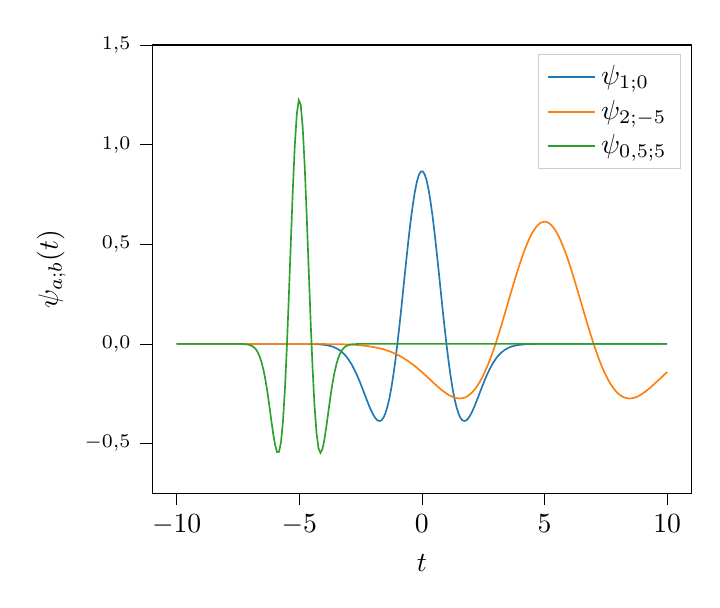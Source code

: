% This file was created with tikzplotlib v0.10.1.
\begin{tikzpicture}

\definecolor{darkgray176}{RGB}{176,176,176}
\definecolor{darkorange25512714}{RGB}{255,127,14}
\definecolor{forestgreen4416044}{RGB}{44,160,44}
\definecolor{lightgray204}{RGB}{204,204,204}
\definecolor{steelblue31119180}{RGB}{31,119,180}

\begin{axis}[
legend cell align={left},
legend style={fill opacity=0.8, draw opacity=1, text opacity=1, draw=lightgray204},
tick align=outside,
tick pos=left,
x grid style={darkgray176},
xlabel={\(\displaystyle t\)},
xmin=-11, xmax=11,
xtick style={color=black},
y grid style={darkgray176},
ylabel={\(\displaystyle \psi_{a;b}(t)\)},
ymin=-0.75, ymax=1.5,
ytick style={color=black},
y tick label style={
    font=\scriptsize,
    /pgf/number format/.cd,
    use comma,
    fixed,
    fixed zerofill,
    precision=1,
    scaled ticks=false,
    /tikz/.cd
  },
]
\addplot [semithick, steelblue31119180]
table {%
-10 -1.656e-20
-9.92 -3.626e-20
-9.839 -7.888e-20
-9.759 -1.704e-19
-9.679 -3.659e-19
-9.598 -7.803e-19
-9.518 -1.653e-18
-9.438 -3.479e-18
-9.357 -7.274e-18
-9.277 -1.511e-17
-9.197 -3.117e-17
-9.116 -6.39e-17
-9.036 -1.301e-16
-8.956 -2.632e-16
-8.876 -5.289e-16
-8.795 -1.056e-15
-8.715 -2.094e-15
-8.635 -4.124e-15
-8.554 -8.07e-15
-8.474 -1.569e-14
-8.394 -3.03e-14
-8.313 -5.812e-14
-8.233 -1.107e-13
-8.153 -2.096e-13
-8.072 -3.942e-13
-7.992 -7.364e-13
-7.912 -1.366e-12
-7.831 -2.519e-12
-7.751 -4.611e-12
-7.671 -8.387e-12
-7.59 -1.515e-11
-7.51 -2.719e-11
-7.43 -4.847e-11
-7.349 -8.583e-11
-7.269 -1.51e-10
-7.189 -2.638e-10
-7.108 -4.578e-10
-7.028 -7.891e-10
-6.948 -1.351e-09
-6.867 -2.298e-09
-6.787 -3.882e-09
-6.707 -6.514e-09
-6.627 -1.086e-08
-6.546 -1.797e-08
-6.466 -2.955e-08
-6.386 -4.826e-08
-6.305 -7.828e-08
-6.225 -1.261e-07
-6.145 -2.018e-07
-6.064 -3.207e-07
-5.984 -5.062e-07
-5.904 -7.936e-07
-5.823 -1.236e-06
-5.743 -1.911e-06
-5.663 -2.934e-06
-5.582 -4.475e-06
-5.502 -6.779e-06
-5.422 -1.02e-05
-5.341 -1.523e-05
-5.261 -2.26e-05
-5.181 -3.329e-05
-5.1 -4.869e-05
-5.02 -7.074e-05
-4.94 -0.0
-4.859 -0.0
-4.779 -0.0
-4.699 -0.0
-4.618 -0.0
-4.538 -0.001
-4.458 -0.001
-4.378 -0.001
-4.297 -0.001
-4.217 -0.002
-4.137 -0.003
-4.056 -0.004
-3.976 -0.005
-3.896 -0.006
-3.815 -0.008
-3.735 -0.011
-3.655 -0.013
-3.574 -0.017
-3.494 -0.022
-3.414 -0.027
-3.333 -0.034
-3.253 -0.042
-3.173 -0.051
-3.092 -0.062
-3.012 -0.075
-2.932 -0.09
-2.851 -0.106
-2.771 -0.125
-2.691 -0.145
-2.61 -0.167
-2.53 -0.191
-2.45 -0.216
-2.369 -0.242
-2.289 -0.268
-2.209 -0.293
-2.129 -0.318
-2.048 -0.34
-1.968 -0.359
-1.888 -0.374
-1.807 -0.384
-1.727 -0.387
-1.647 -0.383
-1.566 -0.37
-1.486 -0.347
-1.406 -0.315
-1.325 -0.273
-1.245 -0.22
-1.165 -0.157
-1.084 -0.085
-1.004 -0.004
-0.924 0.083
-0.843 0.175
-0.763 0.271
-0.683 0.367
-0.602 0.461
-0.522 0.551
-0.442 0.633
-0.361 0.706
-0.281 0.768
-0.201 0.816
-0.12 0.849
-0.04 0.865
0.04 0.865
0.12 0.849
0.201 0.816
0.281 0.768
0.361 0.706
0.442 0.633
0.522 0.551
0.602 0.461
0.683 0.367
0.763 0.271
0.843 0.175
0.924 0.083
1.004 -0.004
1.084 -0.085
1.165 -0.157
1.245 -0.22
1.325 -0.273
1.406 -0.315
1.486 -0.347
1.566 -0.37
1.647 -0.383
1.727 -0.387
1.807 -0.384
1.888 -0.374
1.968 -0.359
2.048 -0.34
2.129 -0.318
2.209 -0.293
2.289 -0.268
2.369 -0.242
2.45 -0.216
2.53 -0.191
2.61 -0.167
2.691 -0.145
2.771 -0.125
2.851 -0.106
2.932 -0.09
3.012 -0.075
3.092 -0.062
3.173 -0.051
3.253 -0.042
3.333 -0.034
3.414 -0.027
3.494 -0.022
3.574 -0.017
3.655 -0.013
3.735 -0.011
3.815 -0.008
3.896 -0.006
3.976 -0.005
4.056 -0.004
4.137 -0.003
4.217 -0.002
4.297 -0.001
4.378 -0.001
4.458 -0.001
4.538 -0.001
4.618 -0.0
4.699 -0.0
4.779 -0.0
4.859 -0.0
4.94 -0.0
5.02 -7.074e-05
5.1 -4.869e-05
5.181 -3.329e-05
5.261 -2.26e-05
5.341 -1.523e-05
5.422 -1.02e-05
5.502 -6.779e-06
5.582 -4.475e-06
5.663 -2.934e-06
5.743 -1.911e-06
5.823 -1.236e-06
5.904 -7.936e-07
5.984 -5.062e-07
6.064 -3.207e-07
6.145 -2.018e-07
6.225 -1.261e-07
6.305 -7.828e-08
6.386 -4.826e-08
6.466 -2.955e-08
6.546 -1.797e-08
6.627 -1.086e-08
6.707 -6.514e-09
6.787 -3.882e-09
6.867 -2.298e-09
6.948 -1.351e-09
7.028 -7.891e-10
7.108 -4.578e-10
7.189 -2.638e-10
7.269 -1.51e-10
7.349 -8.583e-11
7.43 -4.847e-11
7.51 -2.719e-11
7.59 -1.515e-11
7.671 -8.387e-12
7.751 -4.611e-12
7.831 -2.519e-12
7.912 -1.366e-12
7.992 -7.364e-13
8.072 -3.942e-13
8.153 -2.096e-13
8.233 -1.107e-13
8.313 -5.812e-14
8.394 -3.03e-14
8.474 -1.569e-14
8.554 -8.07e-15
8.635 -4.124e-15
8.715 -2.094e-15
8.795 -1.056e-15
8.876 -5.289e-16
8.956 -2.632e-16
9.036 -1.301e-16
9.116 -6.39e-17
9.197 -3.117e-17
9.277 -1.511e-17
9.357 -7.274e-18
9.438 -3.479e-18
9.518 -1.653e-18
9.598 -7.803e-19
9.679 -3.659e-19
9.759 -1.704e-19
9.839 -7.888e-20
9.92 -3.626e-20
10 -1.656e-20
};
\addlegendentry{$\psi_{1; 0}$}
\addplot [semithick, darkorange25512714]
table {%
-10 -2.068e-11
-9.92 -2.762e-11
-9.839 -3.683e-11
-9.759 -4.903e-11
-9.679 -6.516e-11
-9.598 -8.645e-11
-9.518 -1.145e-10
-9.438 -1.514e-10
-9.357 -1.999e-10
-9.277 -2.634e-10
-9.197 -3.466e-10
-9.116 -4.553e-10
-9.036 -5.97e-10
-8.956 -7.815e-10
-8.876 -1.021e-09
-8.795 -1.333e-09
-8.715 -1.736e-09
-8.635 -2.257e-09
-8.554 -2.93e-09
-8.474 -3.796e-09
-8.394 -4.911e-09
-8.313 -6.343e-09
-8.233 -8.179e-09
-8.153 -1.053e-08
-8.072 -1.353e-08
-7.992 -1.735e-08
-7.912 -2.222e-08
-7.831 -2.841e-08
-7.751 -3.627e-08
-7.671 -4.621e-08
-7.59 -5.877e-08
-7.51 -7.463e-08
-7.43 -9.461e-08
-7.349 -1.197e-07
-7.269 -1.513e-07
-7.189 -1.908e-07
-7.108 -2.402e-07
-7.028 -3.019e-07
-6.948 -3.788e-07
-6.867 -4.745e-07
-6.787 -5.933e-07
-6.707 -7.407e-07
-6.627 -9.23e-07
-6.546 -1.148e-06
-6.466 -1.426e-06
-6.386 -1.768e-06
-6.305 -2.188e-06
-6.225 -2.703e-06
-6.145 -3.334e-06
-6.064 -4.105e-06
-5.984 -5.046e-06
-5.904 -6.191e-06
-5.823 -7.584e-06
-5.743 -9.273e-06
-5.663 -1.132e-05
-5.582 -1.379e-05
-5.502 -1.678e-05
-5.422 -2.037e-05
-5.341 -2.469e-05
-5.261 -2.988e-05
-5.181 -3.609e-05
-5.1 -4.352e-05
-5.02 -5.238e-05
-4.94 -6.294e-05
-4.859 -7.55e-05
-4.779 -9.039e-05
-4.699 -0.0
-4.618 -0.0
-4.538 -0.0
-4.458 -0.0
-4.378 -0.0
-4.297 -0.0
-4.217 -0.0
-4.137 -0.0
-4.056 -0.0
-3.976 -0.0
-3.896 -0.001
-3.815 -0.001
-3.735 -0.001
-3.655 -0.001
-3.574 -0.001
-3.494 -0.001
-3.414 -0.001
-3.333 -0.002
-3.253 -0.002
-3.173 -0.002
-3.092 -0.003
-3.012 -0.003
-2.932 -0.003
-2.851 -0.004
-2.771 -0.005
-2.691 -0.005
-2.61 -0.006
-2.53 -0.007
-2.45 -0.008
-2.369 -0.009
-2.289 -0.01
-2.209 -0.011
-2.129 -0.013
-2.048 -0.014
-1.968 -0.016
-1.888 -0.018
-1.807 -0.02
-1.727 -0.022
-1.647 -0.025
-1.566 -0.027
-1.486 -0.03
-1.406 -0.034
-1.325 -0.037
-1.245 -0.041
-1.165 -0.045
-1.084 -0.05
-1.004 -0.054
-0.924 -0.059
-0.843 -0.065
-0.763 -0.07
-0.683 -0.077
-0.602 -0.083
-0.522 -0.09
-0.442 -0.097
-0.361 -0.104
-0.281 -0.112
-0.201 -0.12
-0.12 -0.129
-0.04 -0.137
0.04 -0.146
0.12 -0.155
0.201 -0.164
0.281 -0.173
0.361 -0.182
0.442 -0.192
0.522 -0.201
0.602 -0.21
0.683 -0.218
0.763 -0.227
0.843 -0.235
0.924 -0.242
1.004 -0.249
1.084 -0.256
1.165 -0.261
1.245 -0.266
1.325 -0.269
1.406 -0.272
1.486 -0.273
1.566 -0.274
1.647 -0.272
1.727 -0.27
1.807 -0.266
1.888 -0.26
1.968 -0.252
2.048 -0.243
2.129 -0.232
2.209 -0.219
2.289 -0.205
2.369 -0.188
2.45 -0.17
2.53 -0.15
2.61 -0.128
2.691 -0.105
2.771 -0.08
2.851 -0.053
2.932 -0.025
3.012 0.004
3.092 0.035
3.173 0.067
3.253 0.099
3.333 0.132
3.414 0.166
3.494 0.2
3.574 0.234
3.655 0.268
3.735 0.301
3.815 0.334
3.896 0.366
3.976 0.397
4.056 0.426
4.137 0.455
4.217 0.481
4.297 0.505
4.378 0.528
4.458 0.548
4.538 0.565
4.618 0.58
4.699 0.593
4.779 0.602
4.859 0.609
4.94 0.612
5.02 0.613
5.1 0.611
5.181 0.606
5.261 0.598
5.341 0.587
5.422 0.573
5.502 0.557
5.582 0.538
5.663 0.517
5.743 0.493
5.823 0.468
5.904 0.441
5.984 0.412
6.064 0.382
6.145 0.35
6.225 0.318
6.305 0.285
6.386 0.251
6.466 0.217
6.546 0.183
6.627 0.149
6.707 0.116
6.787 0.083
6.867 0.051
6.948 0.02
7.028 -0.01
7.108 -0.039
7.189 -0.067
7.269 -0.093
7.349 -0.117
7.43 -0.14
7.51 -0.16
7.59 -0.18
7.671 -0.197
7.751 -0.212
7.831 -0.226
7.912 -0.238
7.992 -0.248
8.072 -0.256
8.153 -0.263
8.233 -0.268
8.313 -0.271
8.394 -0.273
8.474 -0.274
8.554 -0.273
8.635 -0.271
8.715 -0.268
8.795 -0.264
8.876 -0.258
8.956 -0.253
9.036 -0.246
9.116 -0.239
9.197 -0.231
9.277 -0.223
9.357 -0.214
9.438 -0.205
9.518 -0.196
9.598 -0.187
9.679 -0.178
9.759 -0.169
9.839 -0.159
9.92 -0.15
10 -0.141
};
\addlegendentry{$\psi_{2; -5}$}
\addplot [semithick, forestgreen4416044]
table {%
-10 -2.342e-20
-9.92 -1.115e-19
-9.839 -5.174e-19
-9.759 -2.338e-18
-9.679 -1.029e-17
-9.598 -4.409e-17
-9.518 -1.84e-16
-9.438 -7.479e-16
-9.357 -2.961e-15
-9.277 -1.141e-14
-9.197 -4.285e-14
-9.116 -1.566e-13
-9.036 -5.575e-13
-8.956 -1.932e-12
-8.876 -6.521e-12
-8.795 -2.143e-11
-8.715 -6.855e-11
-8.635 -2.135e-10
-8.554 -6.474e-10
-8.474 -1.911e-09
-8.394 -5.49e-09
-8.313 -1.535e-08
-8.233 -4.179e-08
-8.153 -1.107e-07
-8.072 -2.854e-07
-7.992 -7.159e-07
-7.912 -1.747e-06
-7.831 -4.15e-06
-7.751 -9.586e-06
-7.671 -2.154e-05
-7.59 -4.707e-05
-7.51 -0.0
-7.43 -0.0
-7.349 -0.0
-7.269 -0.001
-7.189 -0.002
-7.108 -0.003
-7.028 -0.005
-6.948 -0.009
-6.867 -0.015
-6.787 -0.024
-6.707 -0.039
-6.627 -0.059
-6.546 -0.088
-6.466 -0.127
-6.386 -0.176
-6.305 -0.236
-6.225 -0.305
-6.145 -0.379
-6.064 -0.45
-5.984 -0.508
-5.904 -0.543
-5.823 -0.541
-5.743 -0.491
-5.663 -0.386
-5.582 -0.222
-5.502 -0.006
-5.422 0.248
-5.341 0.519
-5.261 0.779
-5.181 0.999
-5.1 1.154
-5.02 1.224
-4.94 1.2
-4.859 1.086
-4.779 0.895
-4.699 0.652
-4.618 0.383
-4.538 0.118
-4.458 -0.12
-4.378 -0.311
-4.297 -0.446
-4.217 -0.523
-4.137 -0.547
-4.056 -0.529
-3.976 -0.481
-3.896 -0.415
-3.815 -0.342
-3.735 -0.27
-3.655 -0.205
-3.574 -0.15
-3.494 -0.106
-3.414 -0.072
-3.333 -0.048
-3.253 -0.031
-3.173 -0.019
-3.092 -0.011
-3.012 -0.007
-2.932 -0.004
-2.851 -0.002
-2.771 -0.001
-2.691 -0.001
-2.61 -0.0
-2.53 -0.0
-2.45 -6.886e-05
-2.369 -3.195e-05
-2.289 -1.442e-05
-2.209 -6.329e-06
-2.129 -2.702e-06
-2.048 -1.122e-06
-1.968 -4.536e-07
-1.888 -1.784e-07
-1.807 -6.825e-08
-1.727 -2.542e-08
-1.647 -9.212e-09
-1.566 -3.25e-09
-1.486 -1.116e-09
-1.406 -3.73e-10
-1.325 -1.214e-10
-1.245 -3.846e-11
-1.165 -1.186e-11
-1.084 -3.562e-12
-1.004 -1.041e-12
-0.924 -2.965e-13
-0.843 -8.219e-14
-0.763 -2.219e-14
-0.683 -5.832e-15
-0.602 -1.493e-15
-0.522 -3.722e-16
-0.442 -9.036e-17
-0.361 -2.137e-17
-0.281 -4.92e-18
-0.201 -1.103e-18
-0.12 -2.41e-19
-0.04 -5.128e-20
0.04 -1.063e-20
0.12 -2.145e-21
0.201 -4.217e-22
0.281 -8.074e-23
0.361 -1.506e-23
0.442 -2.736e-24
0.522 -4.843e-25
0.602 -8.349e-26
0.683 -1.402e-26
0.763 -2.294e-27
0.843 -3.655e-28
0.924 -5.674e-29
1.004 -8.581e-30
1.084 -1.264e-30
1.165 -1.814e-31
1.245 -2.537e-32
1.325 -3.455e-33
1.406 -4.584e-34
1.486 -5.926e-35
1.566 -7.463e-36
1.647 -9.157e-37
1.727 -1.094e-37
1.807 -1.275e-38
1.888 -1.446e-39
1.968 -1.598e-40
2.048 -1.721e-41
2.129 -1.806e-42
2.209 -1.846e-43
2.289 -1.838e-44
2.369 -1.783e-45
2.45 -1.686e-46
2.53 -1.553e-47
2.61 -1.393e-48
2.691 -1.218e-49
2.771 -1.038e-50
2.851 -8.612e-52
2.932 -6.964e-53
3.012 -5.486e-54
3.092 -4.212e-55
3.173 -3.15e-56
3.253 -2.295e-57
3.333 -1.63e-58
3.414 -1.128e-59
3.494 -7.6e-61
3.574 -4.992e-62
3.655 -3.194e-63
3.735 -1.992e-64
3.815 -1.21e-65
3.896 -7.163e-67
3.976 -4.131e-68
4.056 -2.322e-69
4.137 -1.271e-70
4.217 -6.783e-72
4.297 -3.527e-73
4.378 -1.786e-74
4.458 -8.817e-76
4.538 -4.241e-77
4.618 -1.987e-78
4.699 -9.074e-80
4.779 -4.037e-81
4.859 -1.75e-82
4.94 -7.394e-84
5.02 -3.043e-85
5.1 -1.221e-86
5.181 -4.77e-88
5.261 -1.816e-89
5.341 -6.74e-91
5.422 -2.437e-92
5.502 -8.585e-94
5.582 -2.947e-95
5.663 -9.859e-97
5.743 -3.213e-98
5.823 -1.021e-99
5.904 -3.158e-101
5.984 -9.525e-103
6.064 -2.799e-104
6.145 -8.014e-106
6.225 -2.236e-107
6.305 -6.079e-109
6.386 -1.61e-110
6.466 -4.157e-112
6.546 -1.046e-113
6.627 -2.563e-115
6.707 -6.122e-117
6.787 -1.425e-118
6.867 -3.231e-120
6.948 -7.141e-122
7.028 -1.538e-123
7.108 -3.227e-125
7.189 -6.597e-127
7.269 -1.314e-128
7.349 -2.552e-130
7.43 -4.828e-132
7.51 -8.901e-134
7.59 -1.599e-135
7.671 -2.799e-137
7.751 -4.775e-139
7.831 -7.936e-141
7.912 -1.285e-142
7.992 -2.029e-144
8.072 -3.12e-146
8.153 -4.677e-148
8.233 -6.83e-150
8.313 -9.72e-152
8.394 -1.348e-153
8.474 -1.821e-155
8.554 -2.398e-157
8.635 -3.078e-159
8.715 -3.848e-161
8.795 -4.689e-163
8.876 -5.567e-165
8.956 -6.441e-167
9.036 -7.262e-169
9.116 -7.979e-171
9.197 -8.542e-173
9.277 -8.912e-175
9.357 -9.06e-177
9.438 -8.975e-179
9.518 -8.664e-181
9.598 -8.15e-183
9.679 -7.471e-185
9.759 -6.674e-187
9.839 -5.809e-189
9.92 -4.928e-191
10 -4.073e-193
};
\addlegendentry{$\psi_{0{,}5; 5}$}
\end{axis}

\end{tikzpicture}
